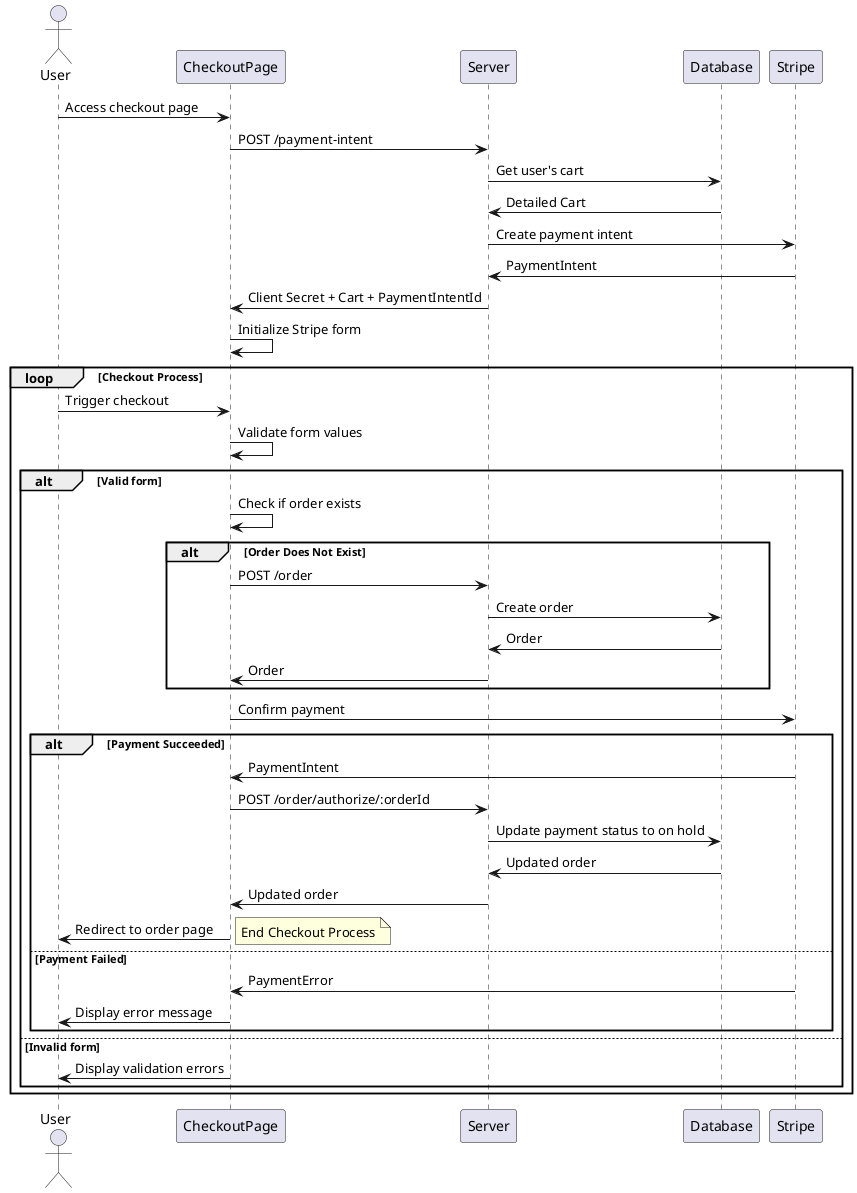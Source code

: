 @startuml checkout

actor User as u
participant CheckoutPage as cp
participant Server as sv
participant Database as db
participant Stripe as st

u -> cp: Access checkout page
cp -> sv: POST /payment-intent
sv -> db: Get user's cart
db -> sv: Detailed Cart
sv -> st: Create payment intent
st -> sv: PaymentIntent
sv -> cp: Client Secret + Cart + PaymentIntentId
cp -> cp: Initialize Stripe form 

loop Checkout Process
    u -> cp: Trigger checkout
    cp -> cp: Validate form values
    alt Valid form
        cp -> cp: Check if order exists
        alt Order Does Not Exist
            cp -> sv: POST /order
            sv -> db: Create order
            db -> sv: Order
            sv -> cp: Order
        end
        cp -> st: Confirm payment
        alt Payment Succeeded
            st -> cp: PaymentIntent
            cp -> sv: POST /order/authorize/:orderId
            sv -> db: Update payment status to on hold
            db -> sv: Updated order
            sv -> cp: Updated order
            cp -> u: Redirect to order page
            note right: End Checkout Process
        else Payment Failed
            st -> cp: PaymentError
            cp -> u: Display error message
        end
    else Invalid form
        cp -> u: Display validation errors
    end
end

@enduml
